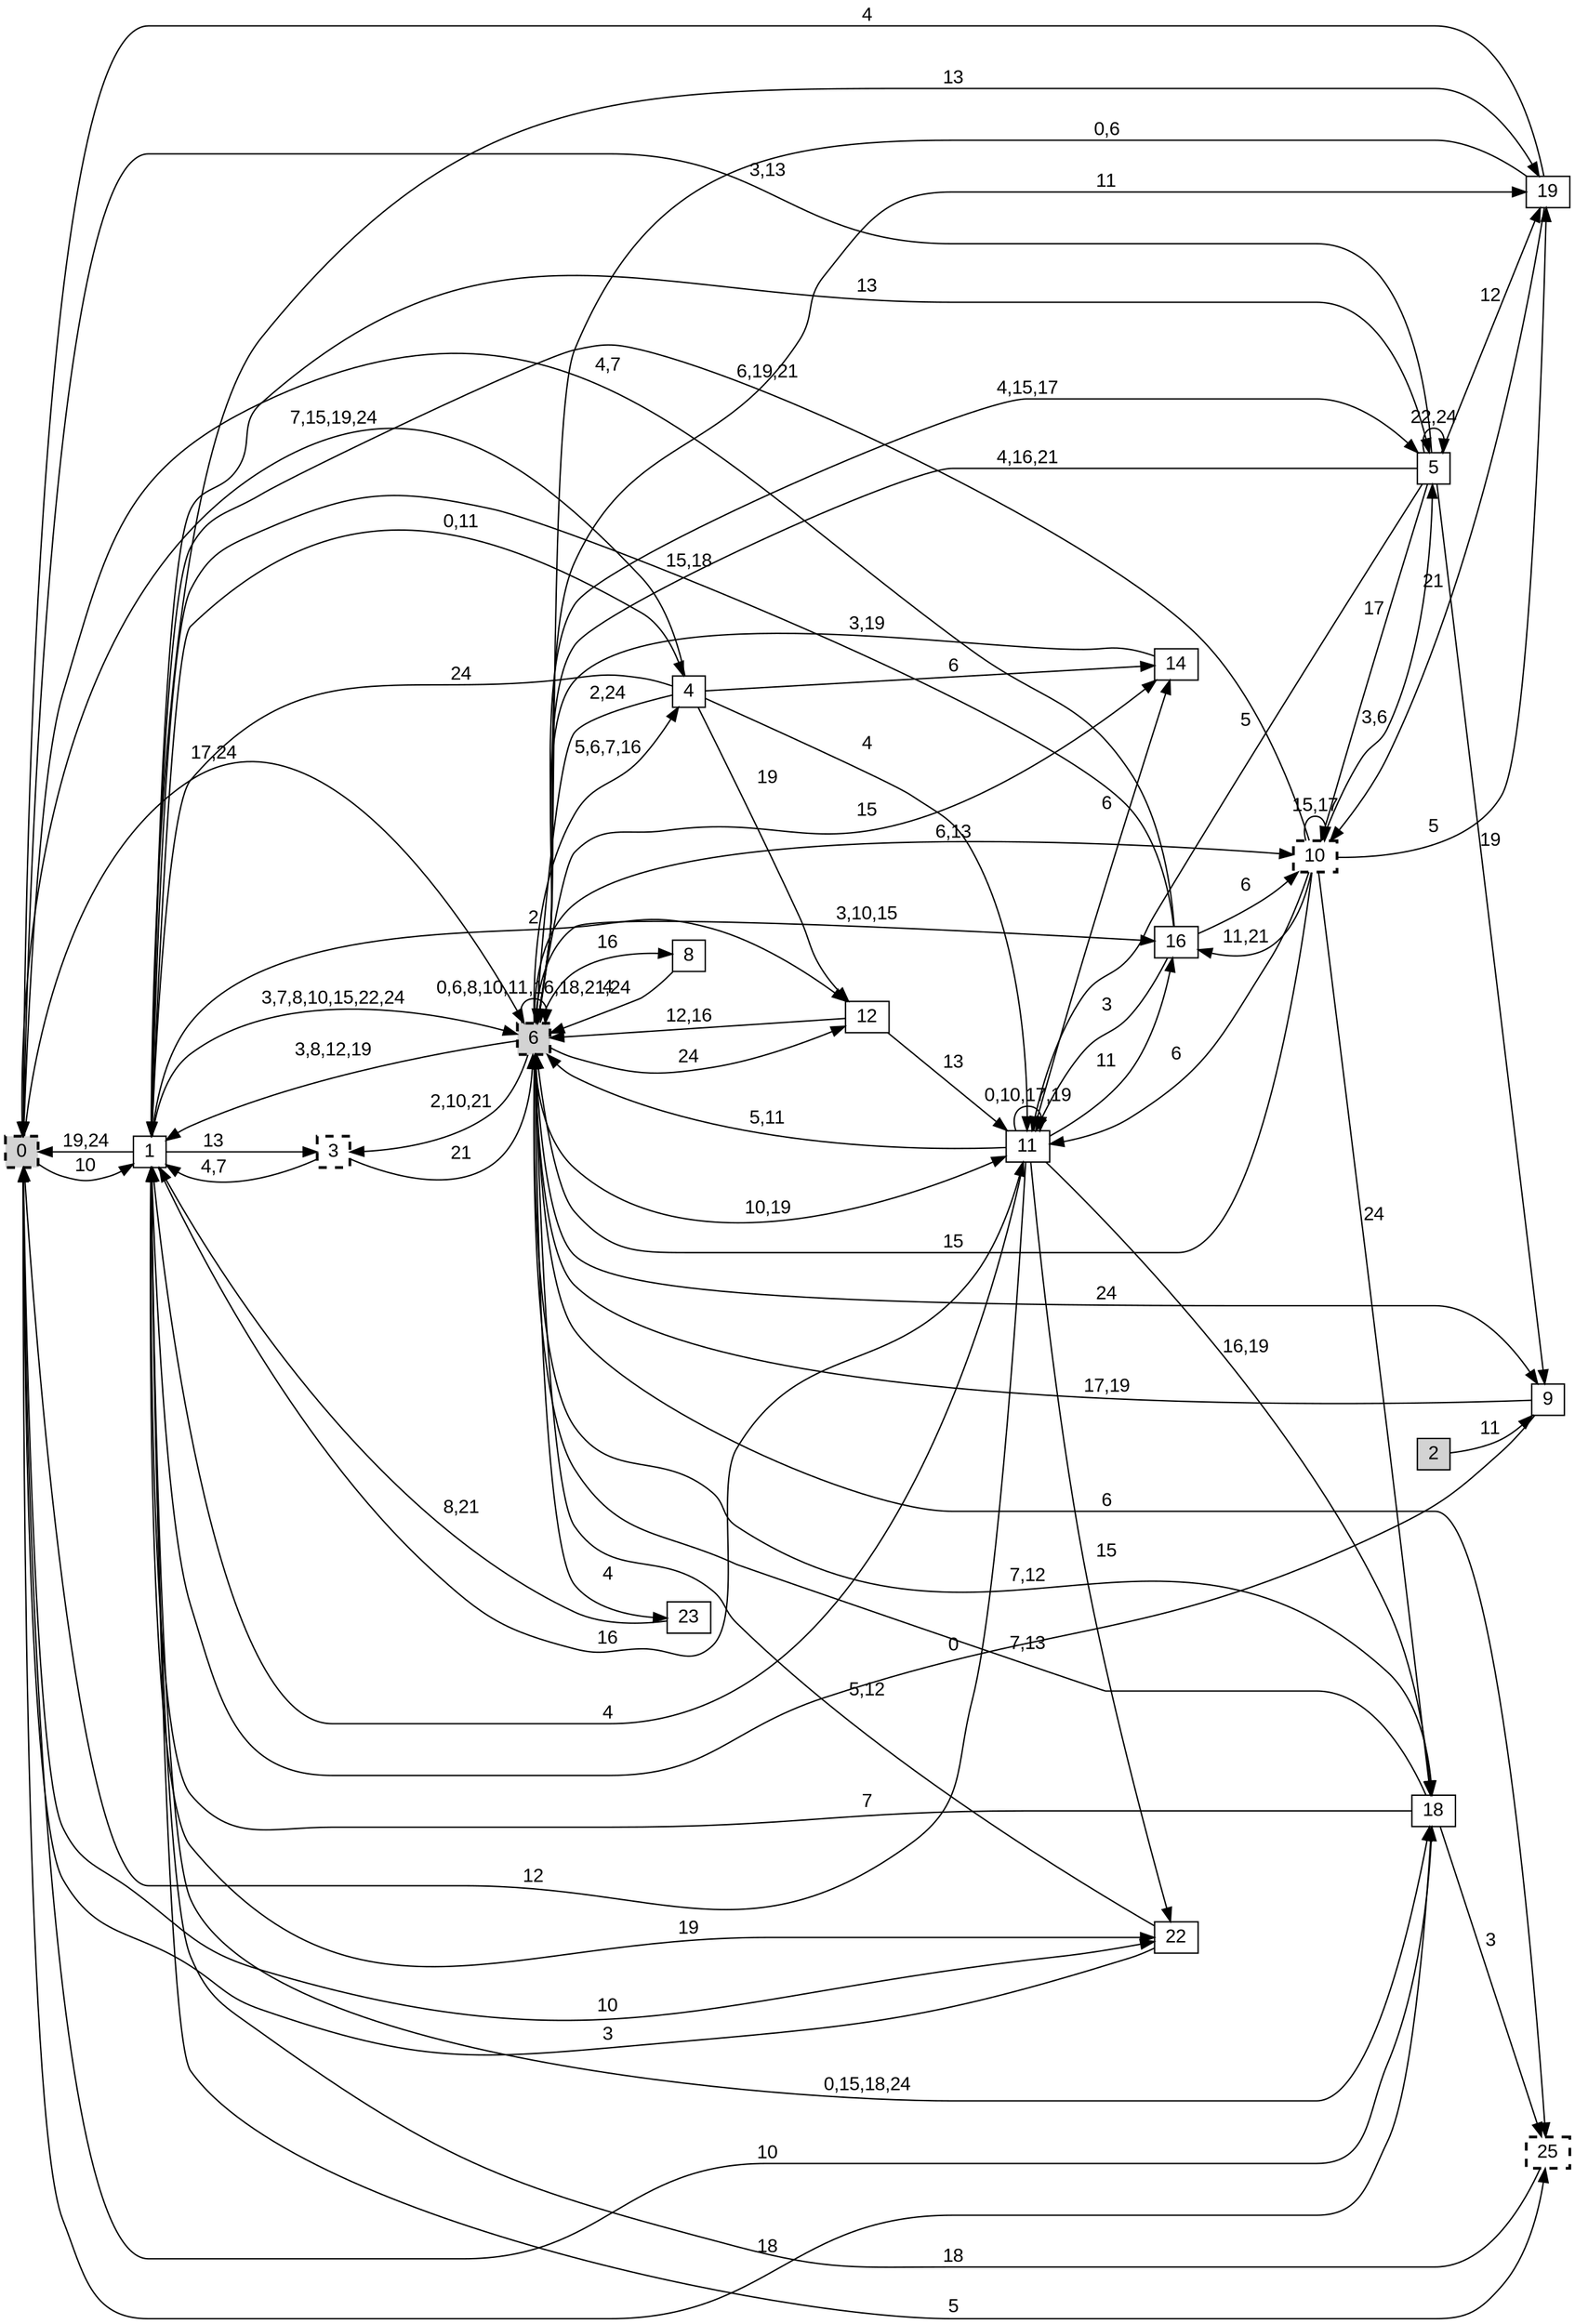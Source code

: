 digraph "NDFA" {
  rankdir=LR
  node [shape=box width=0.1 height=0.1 fontname=Arial]
  edge [fontname=Arial]
/* Estados */
 s0 [label="0" style="filled,bold,dashed"] /* I:1 F:1 D:0 */
 s1 [label="1" ] /* I:0 F:0 D:0 */
 s2 [label="2" style="filled"] /* I:1 F:0 D:0 */
 s3 [label="3" style="bold,dashed"] /* I:0 F:1 D:0 */
 s4 [label="4" ] /* I:0 F:0 D:0 */
 s5 [label="5" ] /* I:0 F:0 D:0 */
 s6 [label="6" style="filled,bold,dashed"] /* I:1 F:1 D:0 */
 s8 [label="8" ] /* I:0 F:0 D:0 */
 s9 [label="9" ] /* I:0 F:0 D:0 */
 s10 [label="10" style="bold,dashed"] /* I:0 F:1 D:0 */
 s11 [label="11" ] /* I:0 F:0 D:0 */
 s12 [label="12" ] /* I:0 F:0 D:0 */
 s14 [label="14" ] /* I:0 F:0 D:0 */
 s16 [label="16" ] /* I:0 F:0 D:0 */
 s18 [label="18" ] /* I:0 F:0 D:0 */
 s19 [label="19" ] /* I:0 F:0 D:0 */
 s22 [label="22" ] /* I:0 F:0 D:0 */
 s23 [label="23" ] /* I:0 F:0 D:0 */
 s25 [label="25" style="bold,dashed"] /* I:0 F:1 D:0 */
/* Transiciones */
  s0 -> s1 [label="10"]
  s0 -> s6 [label="17,24"]
  s0 -> s18 [label="10"]
  s0 -> s22 [label="10"]
  s1 -> s0 [label="19,24"]
  s1 -> s3 [label="13"]
  s1 -> s4 [label="0,11"]
  s1 -> s5 [label="13"]
  s1 -> s6 [label="3,7,8,10,15,22,24"]
  s1 -> s11 [label="16"]
  s1 -> s12 [label="2"]
  s1 -> s18 [label="0,15,18,24"]
  s1 -> s19 [label="13"]
  s1 -> s22 [label="19"]
  s1 -> s25 [label="5"]
  s2 -> s9 [label="11"]
  s3 -> s1 [label="4,7"]
  s3 -> s6 [label="21"]
  s4 -> s0 [label="7,15,19,24"]
  s4 -> s1 [label="24"]
  s4 -> s6 [label="2,24"]
  s4 -> s11 [label="4"]
  s4 -> s12 [label="19"]
  s4 -> s14 [label="6"]
  s5 -> s0 [label="3,13"]
  s5 -> s5 [label="22,24"]
  s5 -> s6 [label="4,16,21"]
  s5 -> s9 [label="19"]
  s5 -> s10 [label="17"]
  s5 -> s11 [label="5"]
  s5 -> s19 [label="12"]
  s6 -> s1 [label="3,8,12,19"]
  s6 -> s3 [label="2,10,21"]
  s6 -> s4 [label="5,6,7,16"]
  s6 -> s5 [label="4,15,17"]
  s6 -> s6 [label="0,6,8,10,11,16,18,21,24"]
  s6 -> s8 [label="16"]
  s6 -> s9 [label="24"]
  s6 -> s10 [label="6,13"]
  s6 -> s11 [label="10,19"]
  s6 -> s12 [label="24"]
  s6 -> s14 [label="15"]
  s6 -> s16 [label="3,10,15"]
  s6 -> s18 [label="7,12"]
  s6 -> s19 [label="11"]
  s6 -> s23 [label="4"]
  s6 -> s25 [label="6"]
  s8 -> s6 [label="4"]
  s9 -> s1 [label="0"]
  s9 -> s6 [label="17,19"]
  s10 -> s1 [label="6,19,21"]
  s10 -> s5 [label="3,6"]
  s10 -> s6 [label="15"]
  s10 -> s10 [label="15,17"]
  s10 -> s11 [label="6"]
  s10 -> s16 [label="11,21"]
  s10 -> s18 [label="24"]
  s10 -> s19 [label="5"]
  s11 -> s0 [label="12"]
  s11 -> s1 [label="4"]
  s11 -> s6 [label="5,11"]
  s11 -> s11 [label="0,10,17,19"]
  s11 -> s14 [label="6"]
  s11 -> s16 [label="11"]
  s11 -> s18 [label="16,19"]
  s11 -> s22 [label="15"]
  s12 -> s6 [label="12,16"]
  s12 -> s11 [label="13"]
  s14 -> s6 [label="3,19"]
  s16 -> s0 [label="4,7"]
  s16 -> s1 [label="15,18"]
  s16 -> s10 [label="6"]
  s16 -> s11 [label="3"]
  s18 -> s0 [label="18"]
  s18 -> s1 [label="7"]
  s18 -> s6 [label="7,13"]
  s18 -> s25 [label="3"]
  s19 -> s0 [label="4"]
  s19 -> s6 [label="0,6"]
  s19 -> s10 [label="21"]
  s22 -> s0 [label="3"]
  s22 -> s6 [label="5,12"]
  s23 -> s1 [label="8,21"]
  s25 -> s1 [label="18"]
}
